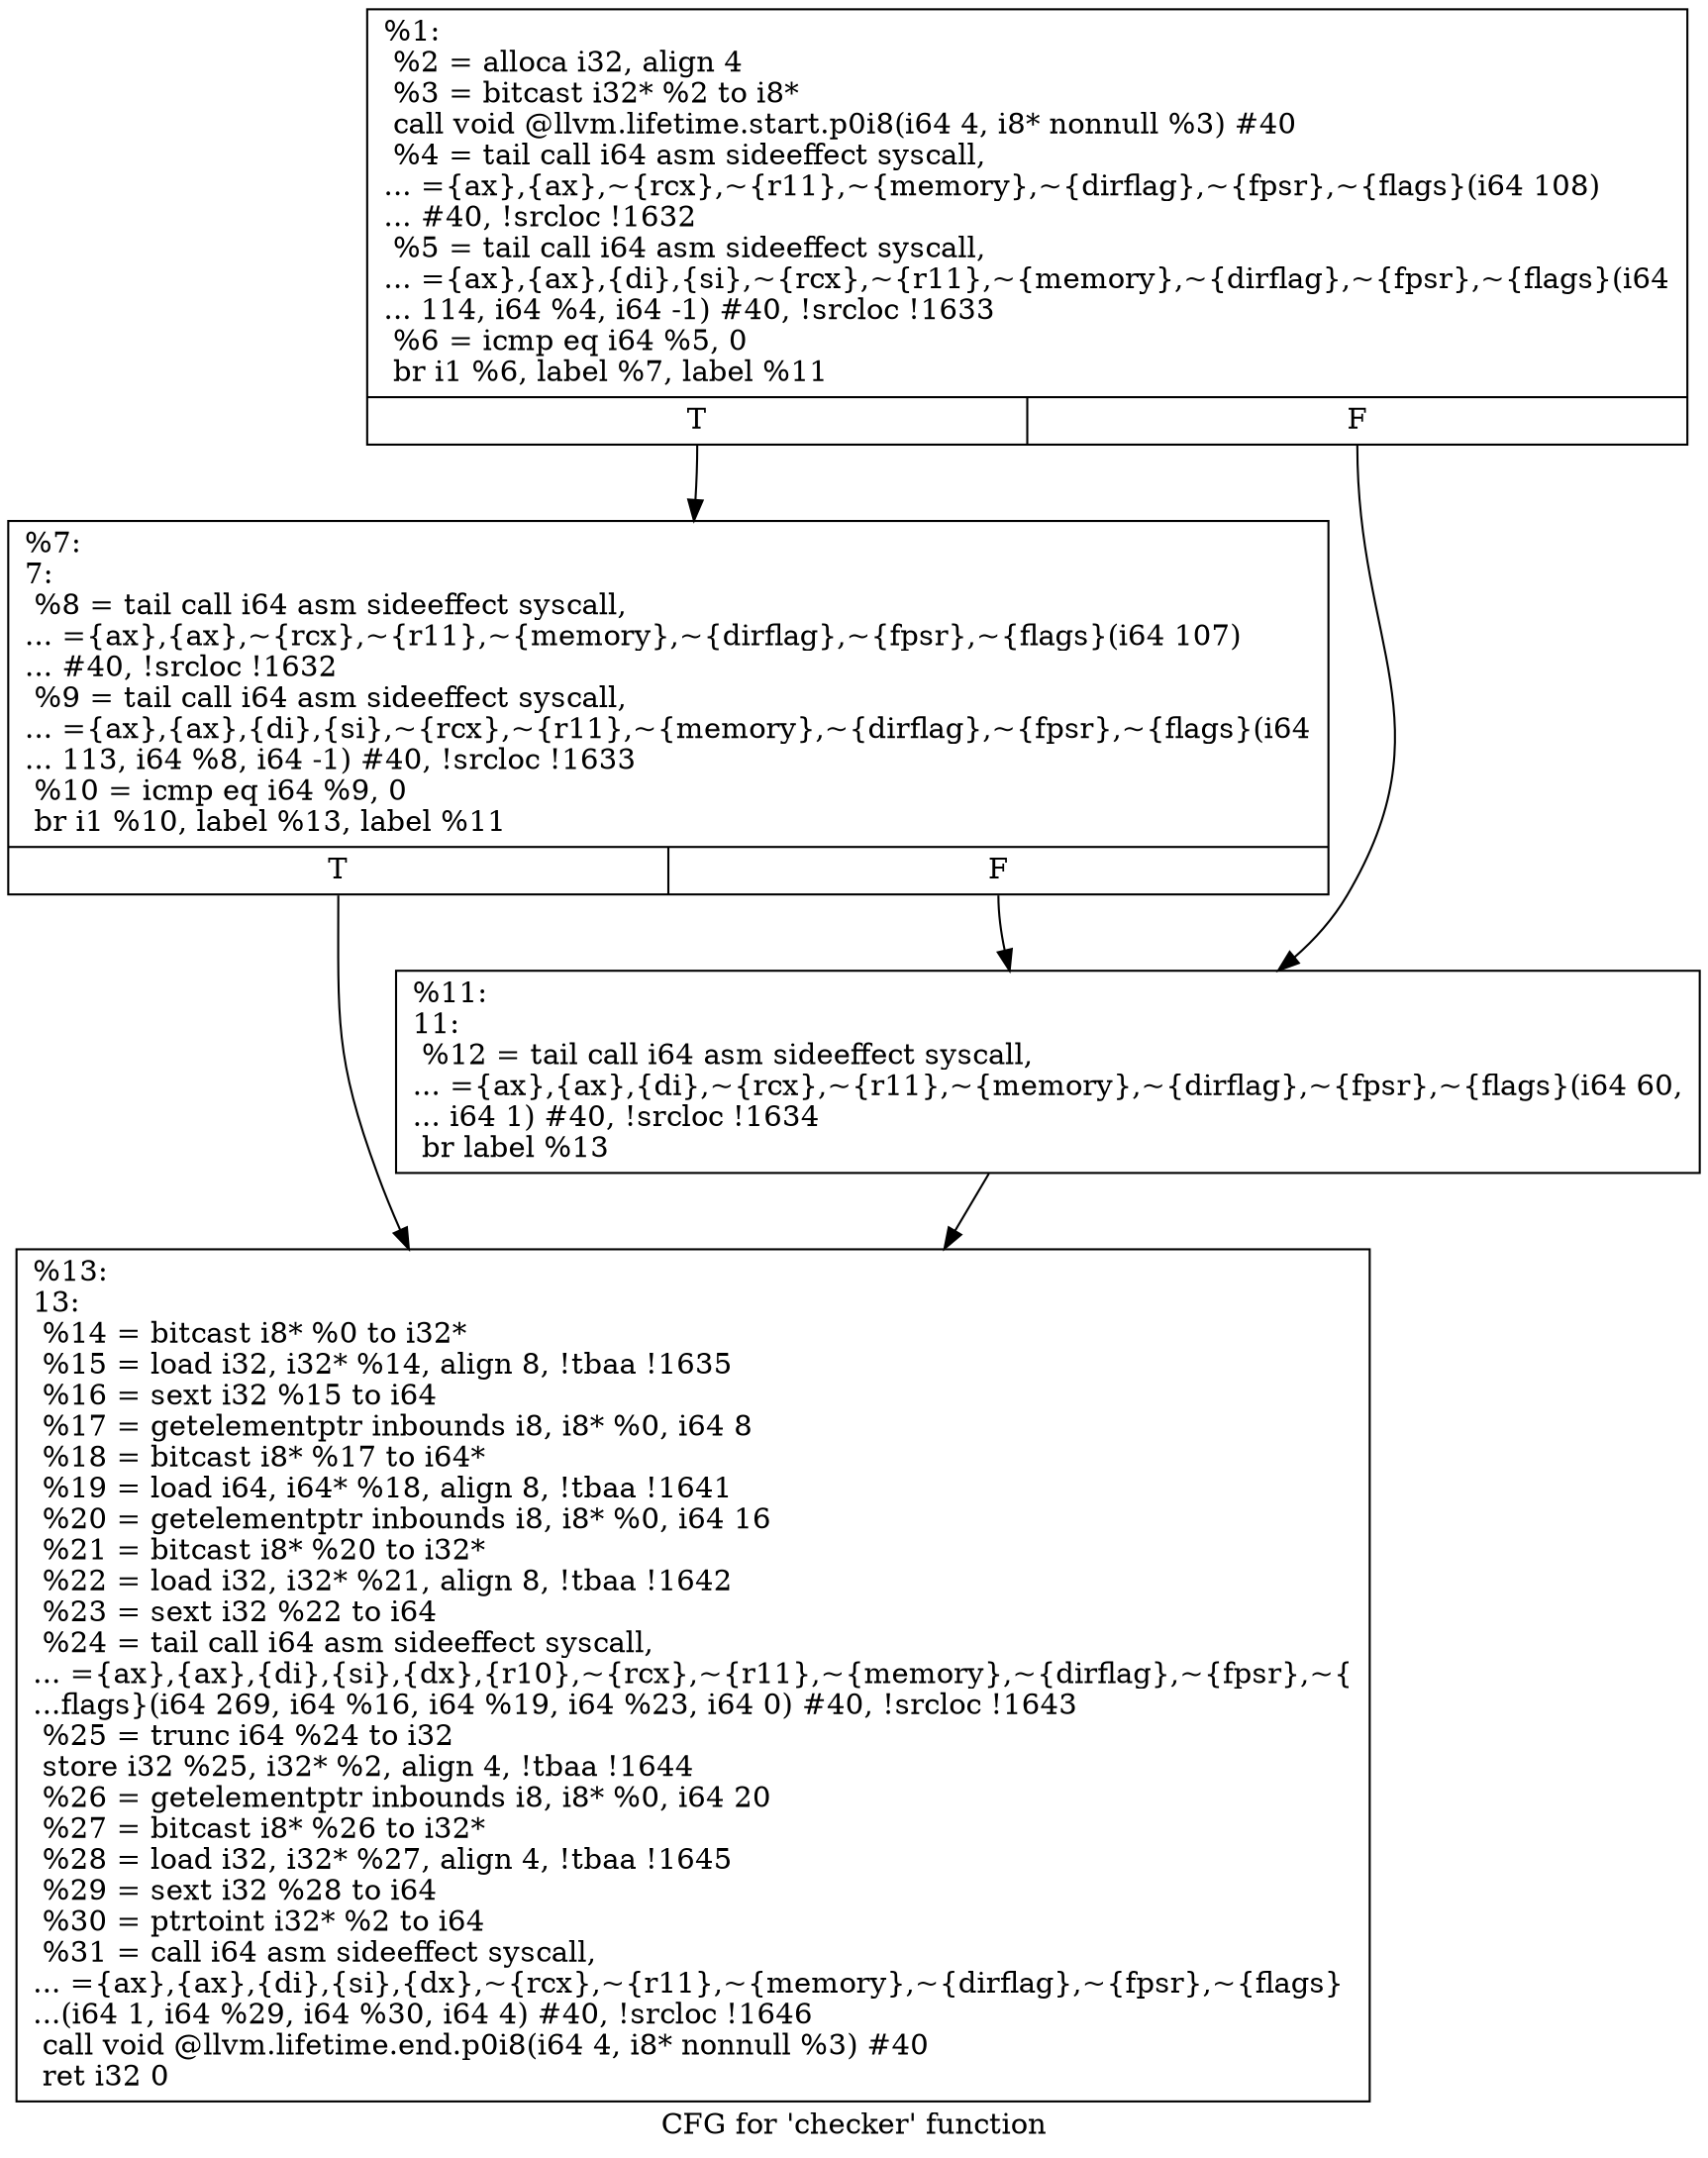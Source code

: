 digraph "CFG for 'checker' function" {
	label="CFG for 'checker' function";

	Node0x1d7cfc0 [shape=record,label="{%1:\l  %2 = alloca i32, align 4\l  %3 = bitcast i32* %2 to i8*\l  call void @llvm.lifetime.start.p0i8(i64 4, i8* nonnull %3) #40\l  %4 = tail call i64 asm sideeffect syscall,\l... =\{ax\},\{ax\},~\{rcx\},~\{r11\},~\{memory\},~\{dirflag\},~\{fpsr\},~\{flags\}(i64 108)\l... #40, !srcloc !1632\l  %5 = tail call i64 asm sideeffect syscall,\l... =\{ax\},\{ax\},\{di\},\{si\},~\{rcx\},~\{r11\},~\{memory\},~\{dirflag\},~\{fpsr\},~\{flags\}(i64\l... 114, i64 %4, i64 -1) #40, !srcloc !1633\l  %6 = icmp eq i64 %5, 0\l  br i1 %6, label %7, label %11\l|{<s0>T|<s1>F}}"];
	Node0x1d7cfc0:s0 -> Node0x1d7d040;
	Node0x1d7cfc0:s1 -> Node0x1d7d290;
	Node0x1d7d040 [shape=record,label="{%7:\l7:                                                \l  %8 = tail call i64 asm sideeffect syscall,\l... =\{ax\},\{ax\},~\{rcx\},~\{r11\},~\{memory\},~\{dirflag\},~\{fpsr\},~\{flags\}(i64 107)\l... #40, !srcloc !1632\l  %9 = tail call i64 asm sideeffect syscall,\l... =\{ax\},\{ax\},\{di\},\{si\},~\{rcx\},~\{r11\},~\{memory\},~\{dirflag\},~\{fpsr\},~\{flags\}(i64\l... 113, i64 %8, i64 -1) #40, !srcloc !1633\l  %10 = icmp eq i64 %9, 0\l  br i1 %10, label %13, label %11\l|{<s0>T|<s1>F}}"];
	Node0x1d7d040:s0 -> Node0x1d7d2e0;
	Node0x1d7d040:s1 -> Node0x1d7d290;
	Node0x1d7d290 [shape=record,label="{%11:\l11:                                               \l  %12 = tail call i64 asm sideeffect syscall,\l... =\{ax\},\{ax\},\{di\},~\{rcx\},~\{r11\},~\{memory\},~\{dirflag\},~\{fpsr\},~\{flags\}(i64 60,\l... i64 1) #40, !srcloc !1634\l  br label %13\l}"];
	Node0x1d7d290 -> Node0x1d7d2e0;
	Node0x1d7d2e0 [shape=record,label="{%13:\l13:                                               \l  %14 = bitcast i8* %0 to i32*\l  %15 = load i32, i32* %14, align 8, !tbaa !1635\l  %16 = sext i32 %15 to i64\l  %17 = getelementptr inbounds i8, i8* %0, i64 8\l  %18 = bitcast i8* %17 to i64*\l  %19 = load i64, i64* %18, align 8, !tbaa !1641\l  %20 = getelementptr inbounds i8, i8* %0, i64 16\l  %21 = bitcast i8* %20 to i32*\l  %22 = load i32, i32* %21, align 8, !tbaa !1642\l  %23 = sext i32 %22 to i64\l  %24 = tail call i64 asm sideeffect syscall,\l... =\{ax\},\{ax\},\{di\},\{si\},\{dx\},\{r10\},~\{rcx\},~\{r11\},~\{memory\},~\{dirflag\},~\{fpsr\},~\{\l...flags\}(i64 269, i64 %16, i64 %19, i64 %23, i64 0) #40, !srcloc !1643\l  %25 = trunc i64 %24 to i32\l  store i32 %25, i32* %2, align 4, !tbaa !1644\l  %26 = getelementptr inbounds i8, i8* %0, i64 20\l  %27 = bitcast i8* %26 to i32*\l  %28 = load i32, i32* %27, align 4, !tbaa !1645\l  %29 = sext i32 %28 to i64\l  %30 = ptrtoint i32* %2 to i64\l  %31 = call i64 asm sideeffect syscall,\l... =\{ax\},\{ax\},\{di\},\{si\},\{dx\},~\{rcx\},~\{r11\},~\{memory\},~\{dirflag\},~\{fpsr\},~\{flags\}\l...(i64 1, i64 %29, i64 %30, i64 4) #40, !srcloc !1646\l  call void @llvm.lifetime.end.p0i8(i64 4, i8* nonnull %3) #40\l  ret i32 0\l}"];
}
